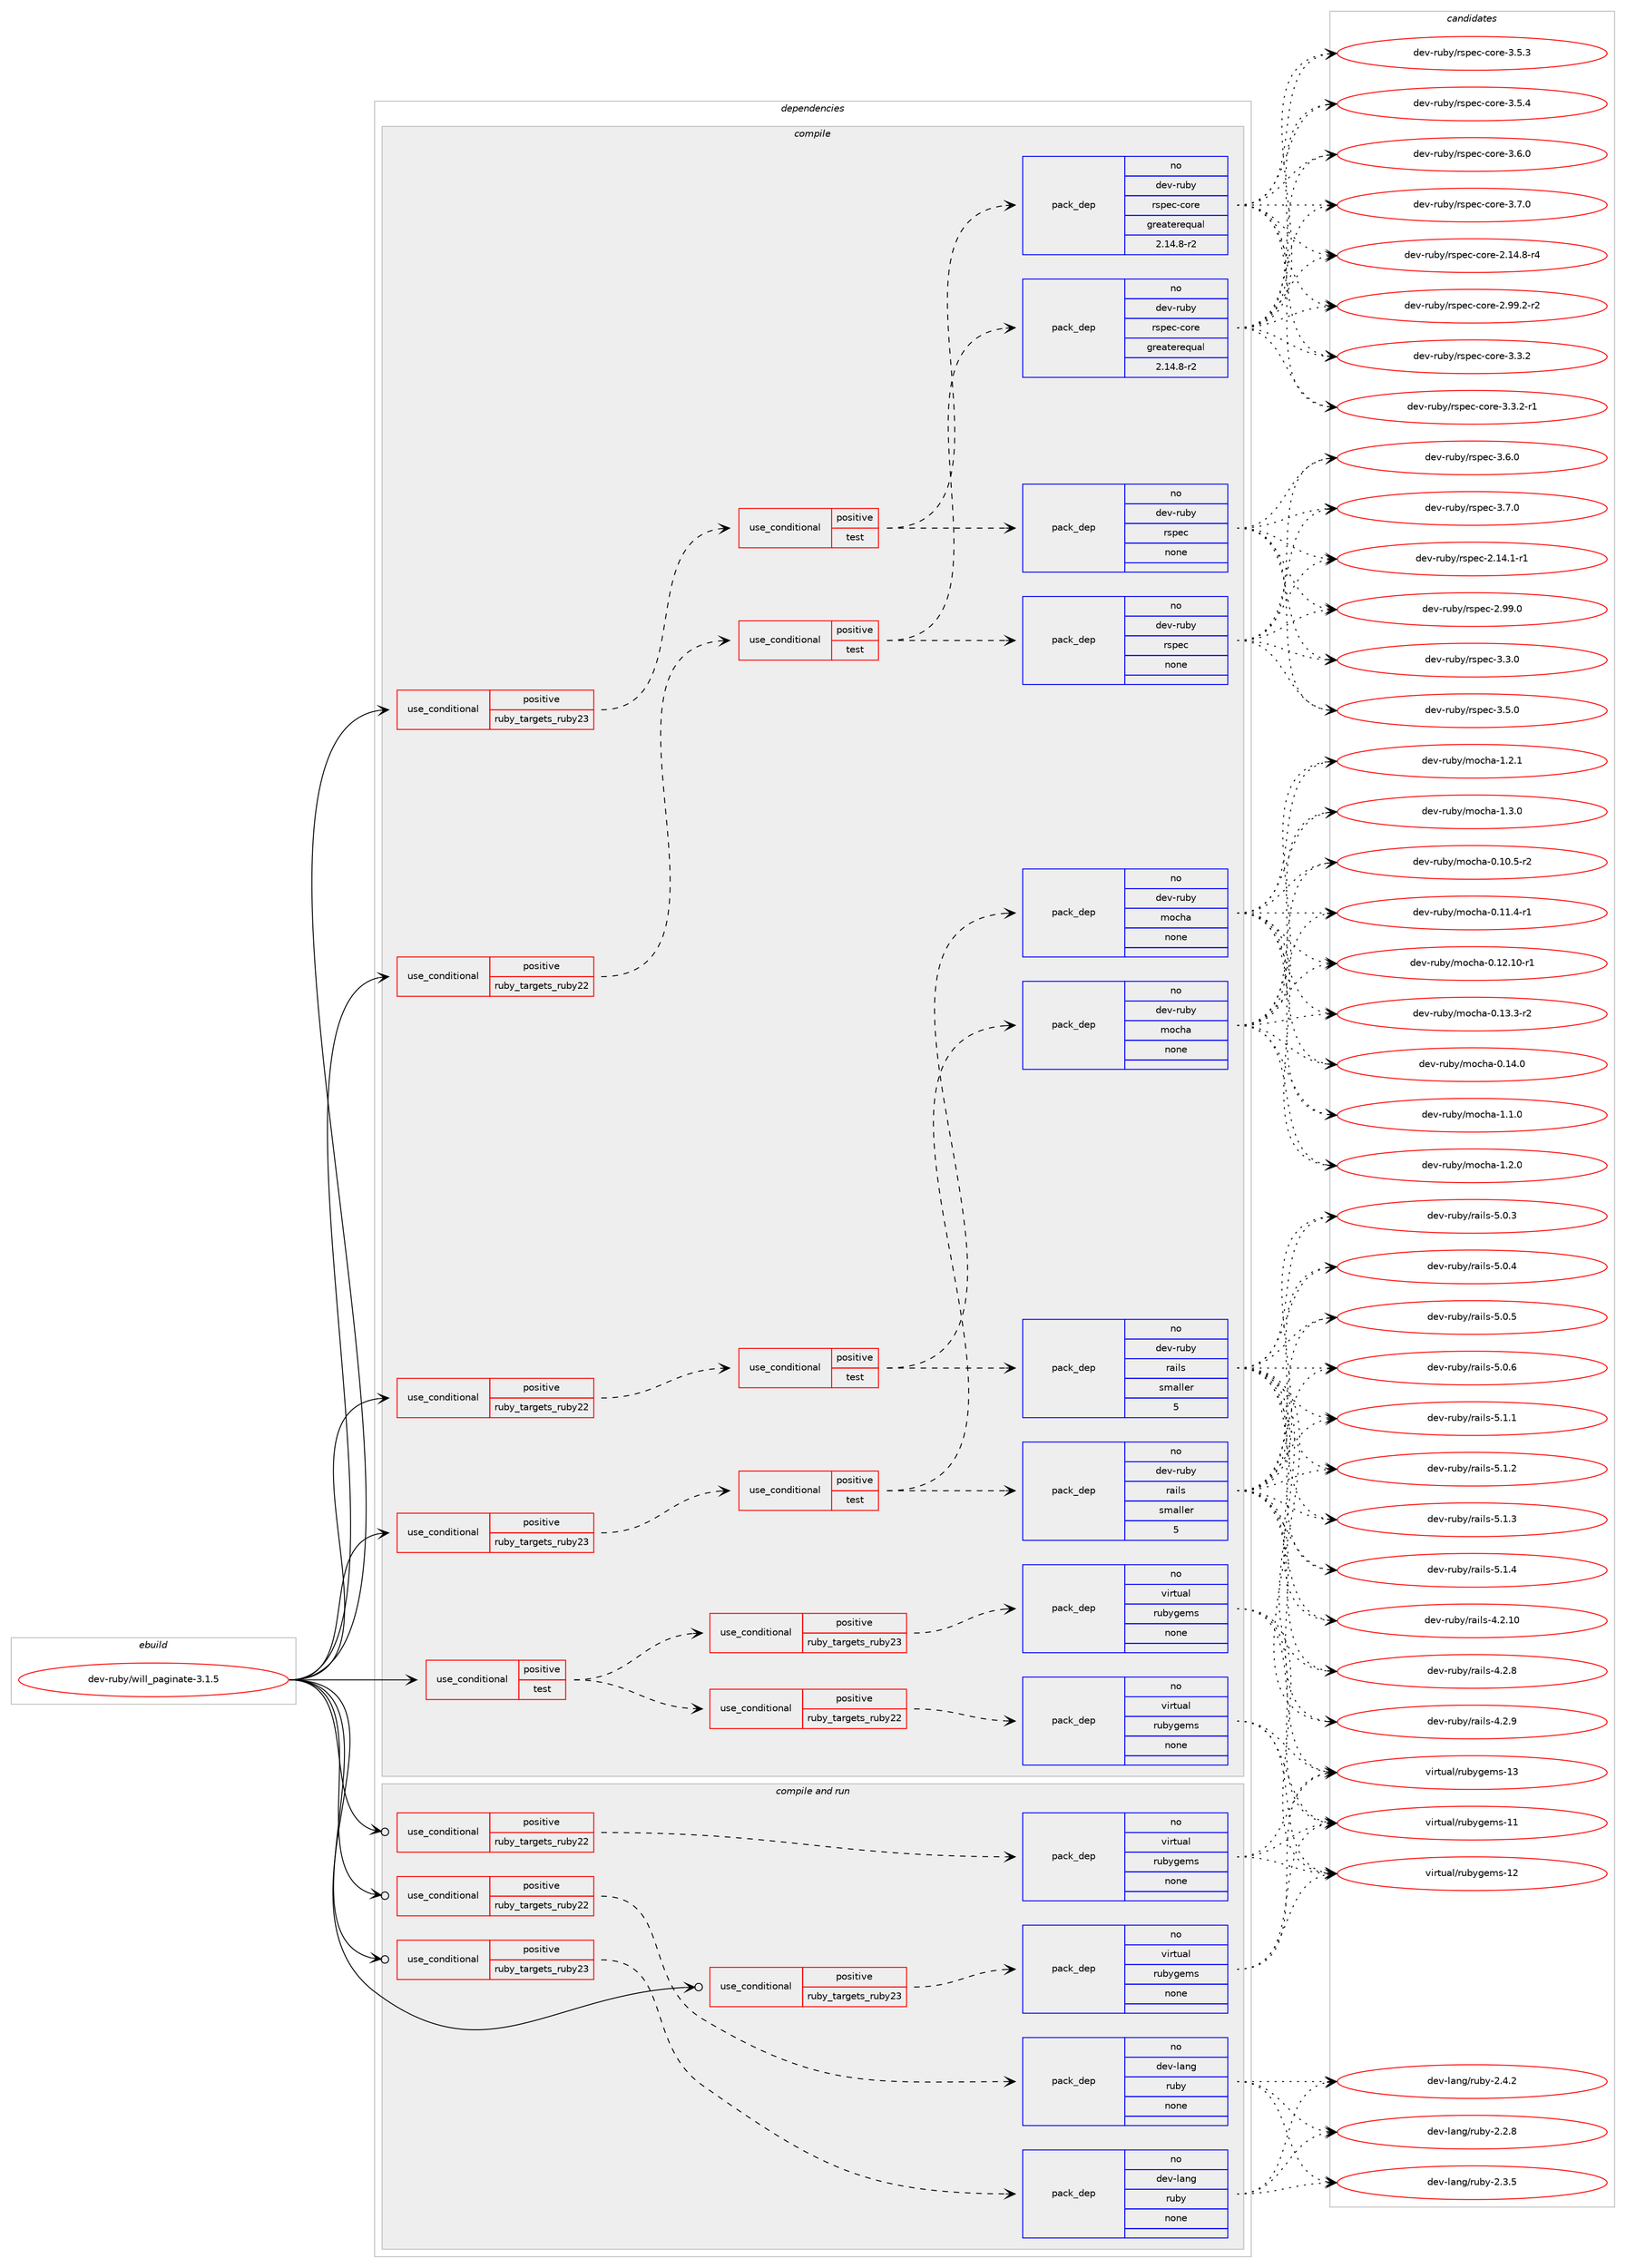 digraph prolog {

# *************
# Graph options
# *************

newrank=true;
concentrate=true;
compound=true;
graph [rankdir=LR,fontname=Helvetica,fontsize=10,ranksep=1.5];#, ranksep=2.5, nodesep=0.2];
edge  [arrowhead=vee];
node  [fontname=Helvetica,fontsize=10];

# **********
# The ebuild
# **********

subgraph cluster_leftcol {
color=gray;
rank=same;
label=<<i>ebuild</i>>;
id [label="dev-ruby/will_paginate-3.1.5", color=red, width=4, href="../dev-ruby/will_paginate-3.1.5.svg"];
}

# ****************
# The dependencies
# ****************

subgraph cluster_midcol {
color=gray;
label=<<i>dependencies</i>>;
subgraph cluster_compile {
fillcolor="#eeeeee";
style=filled;
label=<<i>compile</i>>;
subgraph cond76666 {
dependency278068 [label=<<TABLE BORDER="0" CELLBORDER="1" CELLSPACING="0" CELLPADDING="4"><TR><TD ROWSPAN="3" CELLPADDING="10">use_conditional</TD></TR><TR><TD>positive</TD></TR><TR><TD>ruby_targets_ruby22</TD></TR></TABLE>>, shape=none, color=red];
subgraph cond76667 {
dependency278069 [label=<<TABLE BORDER="0" CELLBORDER="1" CELLSPACING="0" CELLPADDING="4"><TR><TD ROWSPAN="3" CELLPADDING="10">use_conditional</TD></TR><TR><TD>positive</TD></TR><TR><TD>test</TD></TR></TABLE>>, shape=none, color=red];
subgraph pack197286 {
dependency278070 [label=<<TABLE BORDER="0" CELLBORDER="1" CELLSPACING="0" CELLPADDING="4" WIDTH="220"><TR><TD ROWSPAN="6" CELLPADDING="30">pack_dep</TD></TR><TR><TD WIDTH="110">no</TD></TR><TR><TD>dev-ruby</TD></TR><TR><TD>rails</TD></TR><TR><TD>smaller</TD></TR><TR><TD>5</TD></TR></TABLE>>, shape=none, color=blue];
}
dependency278069:e -> dependency278070:w [weight=20,style="dashed",arrowhead="vee"];
subgraph pack197287 {
dependency278071 [label=<<TABLE BORDER="0" CELLBORDER="1" CELLSPACING="0" CELLPADDING="4" WIDTH="220"><TR><TD ROWSPAN="6" CELLPADDING="30">pack_dep</TD></TR><TR><TD WIDTH="110">no</TD></TR><TR><TD>dev-ruby</TD></TR><TR><TD>mocha</TD></TR><TR><TD>none</TD></TR><TR><TD></TD></TR></TABLE>>, shape=none, color=blue];
}
dependency278069:e -> dependency278071:w [weight=20,style="dashed",arrowhead="vee"];
}
dependency278068:e -> dependency278069:w [weight=20,style="dashed",arrowhead="vee"];
}
id:e -> dependency278068:w [weight=20,style="solid",arrowhead="vee"];
subgraph cond76668 {
dependency278072 [label=<<TABLE BORDER="0" CELLBORDER="1" CELLSPACING="0" CELLPADDING="4"><TR><TD ROWSPAN="3" CELLPADDING="10">use_conditional</TD></TR><TR><TD>positive</TD></TR><TR><TD>ruby_targets_ruby22</TD></TR></TABLE>>, shape=none, color=red];
subgraph cond76669 {
dependency278073 [label=<<TABLE BORDER="0" CELLBORDER="1" CELLSPACING="0" CELLPADDING="4"><TR><TD ROWSPAN="3" CELLPADDING="10">use_conditional</TD></TR><TR><TD>positive</TD></TR><TR><TD>test</TD></TR></TABLE>>, shape=none, color=red];
subgraph pack197288 {
dependency278074 [label=<<TABLE BORDER="0" CELLBORDER="1" CELLSPACING="0" CELLPADDING="4" WIDTH="220"><TR><TD ROWSPAN="6" CELLPADDING="30">pack_dep</TD></TR><TR><TD WIDTH="110">no</TD></TR><TR><TD>dev-ruby</TD></TR><TR><TD>rspec</TD></TR><TR><TD>none</TD></TR><TR><TD></TD></TR></TABLE>>, shape=none, color=blue];
}
dependency278073:e -> dependency278074:w [weight=20,style="dashed",arrowhead="vee"];
subgraph pack197289 {
dependency278075 [label=<<TABLE BORDER="0" CELLBORDER="1" CELLSPACING="0" CELLPADDING="4" WIDTH="220"><TR><TD ROWSPAN="6" CELLPADDING="30">pack_dep</TD></TR><TR><TD WIDTH="110">no</TD></TR><TR><TD>dev-ruby</TD></TR><TR><TD>rspec-core</TD></TR><TR><TD>greaterequal</TD></TR><TR><TD>2.14.8-r2</TD></TR></TABLE>>, shape=none, color=blue];
}
dependency278073:e -> dependency278075:w [weight=20,style="dashed",arrowhead="vee"];
}
dependency278072:e -> dependency278073:w [weight=20,style="dashed",arrowhead="vee"];
}
id:e -> dependency278072:w [weight=20,style="solid",arrowhead="vee"];
subgraph cond76670 {
dependency278076 [label=<<TABLE BORDER="0" CELLBORDER="1" CELLSPACING="0" CELLPADDING="4"><TR><TD ROWSPAN="3" CELLPADDING="10">use_conditional</TD></TR><TR><TD>positive</TD></TR><TR><TD>ruby_targets_ruby23</TD></TR></TABLE>>, shape=none, color=red];
subgraph cond76671 {
dependency278077 [label=<<TABLE BORDER="0" CELLBORDER="1" CELLSPACING="0" CELLPADDING="4"><TR><TD ROWSPAN="3" CELLPADDING="10">use_conditional</TD></TR><TR><TD>positive</TD></TR><TR><TD>test</TD></TR></TABLE>>, shape=none, color=red];
subgraph pack197290 {
dependency278078 [label=<<TABLE BORDER="0" CELLBORDER="1" CELLSPACING="0" CELLPADDING="4" WIDTH="220"><TR><TD ROWSPAN="6" CELLPADDING="30">pack_dep</TD></TR><TR><TD WIDTH="110">no</TD></TR><TR><TD>dev-ruby</TD></TR><TR><TD>rails</TD></TR><TR><TD>smaller</TD></TR><TR><TD>5</TD></TR></TABLE>>, shape=none, color=blue];
}
dependency278077:e -> dependency278078:w [weight=20,style="dashed",arrowhead="vee"];
subgraph pack197291 {
dependency278079 [label=<<TABLE BORDER="0" CELLBORDER="1" CELLSPACING="0" CELLPADDING="4" WIDTH="220"><TR><TD ROWSPAN="6" CELLPADDING="30">pack_dep</TD></TR><TR><TD WIDTH="110">no</TD></TR><TR><TD>dev-ruby</TD></TR><TR><TD>mocha</TD></TR><TR><TD>none</TD></TR><TR><TD></TD></TR></TABLE>>, shape=none, color=blue];
}
dependency278077:e -> dependency278079:w [weight=20,style="dashed",arrowhead="vee"];
}
dependency278076:e -> dependency278077:w [weight=20,style="dashed",arrowhead="vee"];
}
id:e -> dependency278076:w [weight=20,style="solid",arrowhead="vee"];
subgraph cond76672 {
dependency278080 [label=<<TABLE BORDER="0" CELLBORDER="1" CELLSPACING="0" CELLPADDING="4"><TR><TD ROWSPAN="3" CELLPADDING="10">use_conditional</TD></TR><TR><TD>positive</TD></TR><TR><TD>ruby_targets_ruby23</TD></TR></TABLE>>, shape=none, color=red];
subgraph cond76673 {
dependency278081 [label=<<TABLE BORDER="0" CELLBORDER="1" CELLSPACING="0" CELLPADDING="4"><TR><TD ROWSPAN="3" CELLPADDING="10">use_conditional</TD></TR><TR><TD>positive</TD></TR><TR><TD>test</TD></TR></TABLE>>, shape=none, color=red];
subgraph pack197292 {
dependency278082 [label=<<TABLE BORDER="0" CELLBORDER="1" CELLSPACING="0" CELLPADDING="4" WIDTH="220"><TR><TD ROWSPAN="6" CELLPADDING="30">pack_dep</TD></TR><TR><TD WIDTH="110">no</TD></TR><TR><TD>dev-ruby</TD></TR><TR><TD>rspec</TD></TR><TR><TD>none</TD></TR><TR><TD></TD></TR></TABLE>>, shape=none, color=blue];
}
dependency278081:e -> dependency278082:w [weight=20,style="dashed",arrowhead="vee"];
subgraph pack197293 {
dependency278083 [label=<<TABLE BORDER="0" CELLBORDER="1" CELLSPACING="0" CELLPADDING="4" WIDTH="220"><TR><TD ROWSPAN="6" CELLPADDING="30">pack_dep</TD></TR><TR><TD WIDTH="110">no</TD></TR><TR><TD>dev-ruby</TD></TR><TR><TD>rspec-core</TD></TR><TR><TD>greaterequal</TD></TR><TR><TD>2.14.8-r2</TD></TR></TABLE>>, shape=none, color=blue];
}
dependency278081:e -> dependency278083:w [weight=20,style="dashed",arrowhead="vee"];
}
dependency278080:e -> dependency278081:w [weight=20,style="dashed",arrowhead="vee"];
}
id:e -> dependency278080:w [weight=20,style="solid",arrowhead="vee"];
subgraph cond76674 {
dependency278084 [label=<<TABLE BORDER="0" CELLBORDER="1" CELLSPACING="0" CELLPADDING="4"><TR><TD ROWSPAN="3" CELLPADDING="10">use_conditional</TD></TR><TR><TD>positive</TD></TR><TR><TD>test</TD></TR></TABLE>>, shape=none, color=red];
subgraph cond76675 {
dependency278085 [label=<<TABLE BORDER="0" CELLBORDER="1" CELLSPACING="0" CELLPADDING="4"><TR><TD ROWSPAN="3" CELLPADDING="10">use_conditional</TD></TR><TR><TD>positive</TD></TR><TR><TD>ruby_targets_ruby22</TD></TR></TABLE>>, shape=none, color=red];
subgraph pack197294 {
dependency278086 [label=<<TABLE BORDER="0" CELLBORDER="1" CELLSPACING="0" CELLPADDING="4" WIDTH="220"><TR><TD ROWSPAN="6" CELLPADDING="30">pack_dep</TD></TR><TR><TD WIDTH="110">no</TD></TR><TR><TD>virtual</TD></TR><TR><TD>rubygems</TD></TR><TR><TD>none</TD></TR><TR><TD></TD></TR></TABLE>>, shape=none, color=blue];
}
dependency278085:e -> dependency278086:w [weight=20,style="dashed",arrowhead="vee"];
}
dependency278084:e -> dependency278085:w [weight=20,style="dashed",arrowhead="vee"];
subgraph cond76676 {
dependency278087 [label=<<TABLE BORDER="0" CELLBORDER="1" CELLSPACING="0" CELLPADDING="4"><TR><TD ROWSPAN="3" CELLPADDING="10">use_conditional</TD></TR><TR><TD>positive</TD></TR><TR><TD>ruby_targets_ruby23</TD></TR></TABLE>>, shape=none, color=red];
subgraph pack197295 {
dependency278088 [label=<<TABLE BORDER="0" CELLBORDER="1" CELLSPACING="0" CELLPADDING="4" WIDTH="220"><TR><TD ROWSPAN="6" CELLPADDING="30">pack_dep</TD></TR><TR><TD WIDTH="110">no</TD></TR><TR><TD>virtual</TD></TR><TR><TD>rubygems</TD></TR><TR><TD>none</TD></TR><TR><TD></TD></TR></TABLE>>, shape=none, color=blue];
}
dependency278087:e -> dependency278088:w [weight=20,style="dashed",arrowhead="vee"];
}
dependency278084:e -> dependency278087:w [weight=20,style="dashed",arrowhead="vee"];
}
id:e -> dependency278084:w [weight=20,style="solid",arrowhead="vee"];
}
subgraph cluster_compileandrun {
fillcolor="#eeeeee";
style=filled;
label=<<i>compile and run</i>>;
subgraph cond76677 {
dependency278089 [label=<<TABLE BORDER="0" CELLBORDER="1" CELLSPACING="0" CELLPADDING="4"><TR><TD ROWSPAN="3" CELLPADDING="10">use_conditional</TD></TR><TR><TD>positive</TD></TR><TR><TD>ruby_targets_ruby22</TD></TR></TABLE>>, shape=none, color=red];
subgraph pack197296 {
dependency278090 [label=<<TABLE BORDER="0" CELLBORDER="1" CELLSPACING="0" CELLPADDING="4" WIDTH="220"><TR><TD ROWSPAN="6" CELLPADDING="30">pack_dep</TD></TR><TR><TD WIDTH="110">no</TD></TR><TR><TD>dev-lang</TD></TR><TR><TD>ruby</TD></TR><TR><TD>none</TD></TR><TR><TD></TD></TR></TABLE>>, shape=none, color=blue];
}
dependency278089:e -> dependency278090:w [weight=20,style="dashed",arrowhead="vee"];
}
id:e -> dependency278089:w [weight=20,style="solid",arrowhead="odotvee"];
subgraph cond76678 {
dependency278091 [label=<<TABLE BORDER="0" CELLBORDER="1" CELLSPACING="0" CELLPADDING="4"><TR><TD ROWSPAN="3" CELLPADDING="10">use_conditional</TD></TR><TR><TD>positive</TD></TR><TR><TD>ruby_targets_ruby22</TD></TR></TABLE>>, shape=none, color=red];
subgraph pack197297 {
dependency278092 [label=<<TABLE BORDER="0" CELLBORDER="1" CELLSPACING="0" CELLPADDING="4" WIDTH="220"><TR><TD ROWSPAN="6" CELLPADDING="30">pack_dep</TD></TR><TR><TD WIDTH="110">no</TD></TR><TR><TD>virtual</TD></TR><TR><TD>rubygems</TD></TR><TR><TD>none</TD></TR><TR><TD></TD></TR></TABLE>>, shape=none, color=blue];
}
dependency278091:e -> dependency278092:w [weight=20,style="dashed",arrowhead="vee"];
}
id:e -> dependency278091:w [weight=20,style="solid",arrowhead="odotvee"];
subgraph cond76679 {
dependency278093 [label=<<TABLE BORDER="0" CELLBORDER="1" CELLSPACING="0" CELLPADDING="4"><TR><TD ROWSPAN="3" CELLPADDING="10">use_conditional</TD></TR><TR><TD>positive</TD></TR><TR><TD>ruby_targets_ruby23</TD></TR></TABLE>>, shape=none, color=red];
subgraph pack197298 {
dependency278094 [label=<<TABLE BORDER="0" CELLBORDER="1" CELLSPACING="0" CELLPADDING="4" WIDTH="220"><TR><TD ROWSPAN="6" CELLPADDING="30">pack_dep</TD></TR><TR><TD WIDTH="110">no</TD></TR><TR><TD>dev-lang</TD></TR><TR><TD>ruby</TD></TR><TR><TD>none</TD></TR><TR><TD></TD></TR></TABLE>>, shape=none, color=blue];
}
dependency278093:e -> dependency278094:w [weight=20,style="dashed",arrowhead="vee"];
}
id:e -> dependency278093:w [weight=20,style="solid",arrowhead="odotvee"];
subgraph cond76680 {
dependency278095 [label=<<TABLE BORDER="0" CELLBORDER="1" CELLSPACING="0" CELLPADDING="4"><TR><TD ROWSPAN="3" CELLPADDING="10">use_conditional</TD></TR><TR><TD>positive</TD></TR><TR><TD>ruby_targets_ruby23</TD></TR></TABLE>>, shape=none, color=red];
subgraph pack197299 {
dependency278096 [label=<<TABLE BORDER="0" CELLBORDER="1" CELLSPACING="0" CELLPADDING="4" WIDTH="220"><TR><TD ROWSPAN="6" CELLPADDING="30">pack_dep</TD></TR><TR><TD WIDTH="110">no</TD></TR><TR><TD>virtual</TD></TR><TR><TD>rubygems</TD></TR><TR><TD>none</TD></TR><TR><TD></TD></TR></TABLE>>, shape=none, color=blue];
}
dependency278095:e -> dependency278096:w [weight=20,style="dashed",arrowhead="vee"];
}
id:e -> dependency278095:w [weight=20,style="solid",arrowhead="odotvee"];
}
subgraph cluster_run {
fillcolor="#eeeeee";
style=filled;
label=<<i>run</i>>;
}
}

# **************
# The candidates
# **************

subgraph cluster_choices {
rank=same;
color=gray;
label=<<i>candidates</i>>;

subgraph choice197286 {
color=black;
nodesep=1;
choice1001011184511411798121471149710510811545524650464948 [label="dev-ruby/rails-4.2.10", color=red, width=4,href="../dev-ruby/rails-4.2.10.svg"];
choice10010111845114117981214711497105108115455246504656 [label="dev-ruby/rails-4.2.8", color=red, width=4,href="../dev-ruby/rails-4.2.8.svg"];
choice10010111845114117981214711497105108115455246504657 [label="dev-ruby/rails-4.2.9", color=red, width=4,href="../dev-ruby/rails-4.2.9.svg"];
choice10010111845114117981214711497105108115455346484651 [label="dev-ruby/rails-5.0.3", color=red, width=4,href="../dev-ruby/rails-5.0.3.svg"];
choice10010111845114117981214711497105108115455346484652 [label="dev-ruby/rails-5.0.4", color=red, width=4,href="../dev-ruby/rails-5.0.4.svg"];
choice10010111845114117981214711497105108115455346484653 [label="dev-ruby/rails-5.0.5", color=red, width=4,href="../dev-ruby/rails-5.0.5.svg"];
choice10010111845114117981214711497105108115455346484654 [label="dev-ruby/rails-5.0.6", color=red, width=4,href="../dev-ruby/rails-5.0.6.svg"];
choice10010111845114117981214711497105108115455346494649 [label="dev-ruby/rails-5.1.1", color=red, width=4,href="../dev-ruby/rails-5.1.1.svg"];
choice10010111845114117981214711497105108115455346494650 [label="dev-ruby/rails-5.1.2", color=red, width=4,href="../dev-ruby/rails-5.1.2.svg"];
choice10010111845114117981214711497105108115455346494651 [label="dev-ruby/rails-5.1.3", color=red, width=4,href="../dev-ruby/rails-5.1.3.svg"];
choice10010111845114117981214711497105108115455346494652 [label="dev-ruby/rails-5.1.4", color=red, width=4,href="../dev-ruby/rails-5.1.4.svg"];
dependency278070:e -> choice1001011184511411798121471149710510811545524650464948:w [style=dotted,weight="100"];
dependency278070:e -> choice10010111845114117981214711497105108115455246504656:w [style=dotted,weight="100"];
dependency278070:e -> choice10010111845114117981214711497105108115455246504657:w [style=dotted,weight="100"];
dependency278070:e -> choice10010111845114117981214711497105108115455346484651:w [style=dotted,weight="100"];
dependency278070:e -> choice10010111845114117981214711497105108115455346484652:w [style=dotted,weight="100"];
dependency278070:e -> choice10010111845114117981214711497105108115455346484653:w [style=dotted,weight="100"];
dependency278070:e -> choice10010111845114117981214711497105108115455346484654:w [style=dotted,weight="100"];
dependency278070:e -> choice10010111845114117981214711497105108115455346494649:w [style=dotted,weight="100"];
dependency278070:e -> choice10010111845114117981214711497105108115455346494650:w [style=dotted,weight="100"];
dependency278070:e -> choice10010111845114117981214711497105108115455346494651:w [style=dotted,weight="100"];
dependency278070:e -> choice10010111845114117981214711497105108115455346494652:w [style=dotted,weight="100"];
}
subgraph choice197287 {
color=black;
nodesep=1;
choice1001011184511411798121471091119910497454846494846534511450 [label="dev-ruby/mocha-0.10.5-r2", color=red, width=4,href="../dev-ruby/mocha-0.10.5-r2.svg"];
choice1001011184511411798121471091119910497454846494946524511449 [label="dev-ruby/mocha-0.11.4-r1", color=red, width=4,href="../dev-ruby/mocha-0.11.4-r1.svg"];
choice100101118451141179812147109111991049745484649504649484511449 [label="dev-ruby/mocha-0.12.10-r1", color=red, width=4,href="../dev-ruby/mocha-0.12.10-r1.svg"];
choice1001011184511411798121471091119910497454846495146514511450 [label="dev-ruby/mocha-0.13.3-r2", color=red, width=4,href="../dev-ruby/mocha-0.13.3-r2.svg"];
choice100101118451141179812147109111991049745484649524648 [label="dev-ruby/mocha-0.14.0", color=red, width=4,href="../dev-ruby/mocha-0.14.0.svg"];
choice1001011184511411798121471091119910497454946494648 [label="dev-ruby/mocha-1.1.0", color=red, width=4,href="../dev-ruby/mocha-1.1.0.svg"];
choice1001011184511411798121471091119910497454946504648 [label="dev-ruby/mocha-1.2.0", color=red, width=4,href="../dev-ruby/mocha-1.2.0.svg"];
choice1001011184511411798121471091119910497454946504649 [label="dev-ruby/mocha-1.2.1", color=red, width=4,href="../dev-ruby/mocha-1.2.1.svg"];
choice1001011184511411798121471091119910497454946514648 [label="dev-ruby/mocha-1.3.0", color=red, width=4,href="../dev-ruby/mocha-1.3.0.svg"];
dependency278071:e -> choice1001011184511411798121471091119910497454846494846534511450:w [style=dotted,weight="100"];
dependency278071:e -> choice1001011184511411798121471091119910497454846494946524511449:w [style=dotted,weight="100"];
dependency278071:e -> choice100101118451141179812147109111991049745484649504649484511449:w [style=dotted,weight="100"];
dependency278071:e -> choice1001011184511411798121471091119910497454846495146514511450:w [style=dotted,weight="100"];
dependency278071:e -> choice100101118451141179812147109111991049745484649524648:w [style=dotted,weight="100"];
dependency278071:e -> choice1001011184511411798121471091119910497454946494648:w [style=dotted,weight="100"];
dependency278071:e -> choice1001011184511411798121471091119910497454946504648:w [style=dotted,weight="100"];
dependency278071:e -> choice1001011184511411798121471091119910497454946504649:w [style=dotted,weight="100"];
dependency278071:e -> choice1001011184511411798121471091119910497454946514648:w [style=dotted,weight="100"];
}
subgraph choice197288 {
color=black;
nodesep=1;
choice10010111845114117981214711411511210199455046495246494511449 [label="dev-ruby/rspec-2.14.1-r1", color=red, width=4,href="../dev-ruby/rspec-2.14.1-r1.svg"];
choice1001011184511411798121471141151121019945504657574648 [label="dev-ruby/rspec-2.99.0", color=red, width=4,href="../dev-ruby/rspec-2.99.0.svg"];
choice10010111845114117981214711411511210199455146514648 [label="dev-ruby/rspec-3.3.0", color=red, width=4,href="../dev-ruby/rspec-3.3.0.svg"];
choice10010111845114117981214711411511210199455146534648 [label="dev-ruby/rspec-3.5.0", color=red, width=4,href="../dev-ruby/rspec-3.5.0.svg"];
choice10010111845114117981214711411511210199455146544648 [label="dev-ruby/rspec-3.6.0", color=red, width=4,href="../dev-ruby/rspec-3.6.0.svg"];
choice10010111845114117981214711411511210199455146554648 [label="dev-ruby/rspec-3.7.0", color=red, width=4,href="../dev-ruby/rspec-3.7.0.svg"];
dependency278074:e -> choice10010111845114117981214711411511210199455046495246494511449:w [style=dotted,weight="100"];
dependency278074:e -> choice1001011184511411798121471141151121019945504657574648:w [style=dotted,weight="100"];
dependency278074:e -> choice10010111845114117981214711411511210199455146514648:w [style=dotted,weight="100"];
dependency278074:e -> choice10010111845114117981214711411511210199455146534648:w [style=dotted,weight="100"];
dependency278074:e -> choice10010111845114117981214711411511210199455146544648:w [style=dotted,weight="100"];
dependency278074:e -> choice10010111845114117981214711411511210199455146554648:w [style=dotted,weight="100"];
}
subgraph choice197289 {
color=black;
nodesep=1;
choice100101118451141179812147114115112101994599111114101455046495246564511452 [label="dev-ruby/rspec-core-2.14.8-r4", color=red, width=4,href="../dev-ruby/rspec-core-2.14.8-r4.svg"];
choice100101118451141179812147114115112101994599111114101455046575746504511450 [label="dev-ruby/rspec-core-2.99.2-r2", color=red, width=4,href="../dev-ruby/rspec-core-2.99.2-r2.svg"];
choice100101118451141179812147114115112101994599111114101455146514650 [label="dev-ruby/rspec-core-3.3.2", color=red, width=4,href="../dev-ruby/rspec-core-3.3.2.svg"];
choice1001011184511411798121471141151121019945991111141014551465146504511449 [label="dev-ruby/rspec-core-3.3.2-r1", color=red, width=4,href="../dev-ruby/rspec-core-3.3.2-r1.svg"];
choice100101118451141179812147114115112101994599111114101455146534651 [label="dev-ruby/rspec-core-3.5.3", color=red, width=4,href="../dev-ruby/rspec-core-3.5.3.svg"];
choice100101118451141179812147114115112101994599111114101455146534652 [label="dev-ruby/rspec-core-3.5.4", color=red, width=4,href="../dev-ruby/rspec-core-3.5.4.svg"];
choice100101118451141179812147114115112101994599111114101455146544648 [label="dev-ruby/rspec-core-3.6.0", color=red, width=4,href="../dev-ruby/rspec-core-3.6.0.svg"];
choice100101118451141179812147114115112101994599111114101455146554648 [label="dev-ruby/rspec-core-3.7.0", color=red, width=4,href="../dev-ruby/rspec-core-3.7.0.svg"];
dependency278075:e -> choice100101118451141179812147114115112101994599111114101455046495246564511452:w [style=dotted,weight="100"];
dependency278075:e -> choice100101118451141179812147114115112101994599111114101455046575746504511450:w [style=dotted,weight="100"];
dependency278075:e -> choice100101118451141179812147114115112101994599111114101455146514650:w [style=dotted,weight="100"];
dependency278075:e -> choice1001011184511411798121471141151121019945991111141014551465146504511449:w [style=dotted,weight="100"];
dependency278075:e -> choice100101118451141179812147114115112101994599111114101455146534651:w [style=dotted,weight="100"];
dependency278075:e -> choice100101118451141179812147114115112101994599111114101455146534652:w [style=dotted,weight="100"];
dependency278075:e -> choice100101118451141179812147114115112101994599111114101455146544648:w [style=dotted,weight="100"];
dependency278075:e -> choice100101118451141179812147114115112101994599111114101455146554648:w [style=dotted,weight="100"];
}
subgraph choice197290 {
color=black;
nodesep=1;
choice1001011184511411798121471149710510811545524650464948 [label="dev-ruby/rails-4.2.10", color=red, width=4,href="../dev-ruby/rails-4.2.10.svg"];
choice10010111845114117981214711497105108115455246504656 [label="dev-ruby/rails-4.2.8", color=red, width=4,href="../dev-ruby/rails-4.2.8.svg"];
choice10010111845114117981214711497105108115455246504657 [label="dev-ruby/rails-4.2.9", color=red, width=4,href="../dev-ruby/rails-4.2.9.svg"];
choice10010111845114117981214711497105108115455346484651 [label="dev-ruby/rails-5.0.3", color=red, width=4,href="../dev-ruby/rails-5.0.3.svg"];
choice10010111845114117981214711497105108115455346484652 [label="dev-ruby/rails-5.0.4", color=red, width=4,href="../dev-ruby/rails-5.0.4.svg"];
choice10010111845114117981214711497105108115455346484653 [label="dev-ruby/rails-5.0.5", color=red, width=4,href="../dev-ruby/rails-5.0.5.svg"];
choice10010111845114117981214711497105108115455346484654 [label="dev-ruby/rails-5.0.6", color=red, width=4,href="../dev-ruby/rails-5.0.6.svg"];
choice10010111845114117981214711497105108115455346494649 [label="dev-ruby/rails-5.1.1", color=red, width=4,href="../dev-ruby/rails-5.1.1.svg"];
choice10010111845114117981214711497105108115455346494650 [label="dev-ruby/rails-5.1.2", color=red, width=4,href="../dev-ruby/rails-5.1.2.svg"];
choice10010111845114117981214711497105108115455346494651 [label="dev-ruby/rails-5.1.3", color=red, width=4,href="../dev-ruby/rails-5.1.3.svg"];
choice10010111845114117981214711497105108115455346494652 [label="dev-ruby/rails-5.1.4", color=red, width=4,href="../dev-ruby/rails-5.1.4.svg"];
dependency278078:e -> choice1001011184511411798121471149710510811545524650464948:w [style=dotted,weight="100"];
dependency278078:e -> choice10010111845114117981214711497105108115455246504656:w [style=dotted,weight="100"];
dependency278078:e -> choice10010111845114117981214711497105108115455246504657:w [style=dotted,weight="100"];
dependency278078:e -> choice10010111845114117981214711497105108115455346484651:w [style=dotted,weight="100"];
dependency278078:e -> choice10010111845114117981214711497105108115455346484652:w [style=dotted,weight="100"];
dependency278078:e -> choice10010111845114117981214711497105108115455346484653:w [style=dotted,weight="100"];
dependency278078:e -> choice10010111845114117981214711497105108115455346484654:w [style=dotted,weight="100"];
dependency278078:e -> choice10010111845114117981214711497105108115455346494649:w [style=dotted,weight="100"];
dependency278078:e -> choice10010111845114117981214711497105108115455346494650:w [style=dotted,weight="100"];
dependency278078:e -> choice10010111845114117981214711497105108115455346494651:w [style=dotted,weight="100"];
dependency278078:e -> choice10010111845114117981214711497105108115455346494652:w [style=dotted,weight="100"];
}
subgraph choice197291 {
color=black;
nodesep=1;
choice1001011184511411798121471091119910497454846494846534511450 [label="dev-ruby/mocha-0.10.5-r2", color=red, width=4,href="../dev-ruby/mocha-0.10.5-r2.svg"];
choice1001011184511411798121471091119910497454846494946524511449 [label="dev-ruby/mocha-0.11.4-r1", color=red, width=4,href="../dev-ruby/mocha-0.11.4-r1.svg"];
choice100101118451141179812147109111991049745484649504649484511449 [label="dev-ruby/mocha-0.12.10-r1", color=red, width=4,href="../dev-ruby/mocha-0.12.10-r1.svg"];
choice1001011184511411798121471091119910497454846495146514511450 [label="dev-ruby/mocha-0.13.3-r2", color=red, width=4,href="../dev-ruby/mocha-0.13.3-r2.svg"];
choice100101118451141179812147109111991049745484649524648 [label="dev-ruby/mocha-0.14.0", color=red, width=4,href="../dev-ruby/mocha-0.14.0.svg"];
choice1001011184511411798121471091119910497454946494648 [label="dev-ruby/mocha-1.1.0", color=red, width=4,href="../dev-ruby/mocha-1.1.0.svg"];
choice1001011184511411798121471091119910497454946504648 [label="dev-ruby/mocha-1.2.0", color=red, width=4,href="../dev-ruby/mocha-1.2.0.svg"];
choice1001011184511411798121471091119910497454946504649 [label="dev-ruby/mocha-1.2.1", color=red, width=4,href="../dev-ruby/mocha-1.2.1.svg"];
choice1001011184511411798121471091119910497454946514648 [label="dev-ruby/mocha-1.3.0", color=red, width=4,href="../dev-ruby/mocha-1.3.0.svg"];
dependency278079:e -> choice1001011184511411798121471091119910497454846494846534511450:w [style=dotted,weight="100"];
dependency278079:e -> choice1001011184511411798121471091119910497454846494946524511449:w [style=dotted,weight="100"];
dependency278079:e -> choice100101118451141179812147109111991049745484649504649484511449:w [style=dotted,weight="100"];
dependency278079:e -> choice1001011184511411798121471091119910497454846495146514511450:w [style=dotted,weight="100"];
dependency278079:e -> choice100101118451141179812147109111991049745484649524648:w [style=dotted,weight="100"];
dependency278079:e -> choice1001011184511411798121471091119910497454946494648:w [style=dotted,weight="100"];
dependency278079:e -> choice1001011184511411798121471091119910497454946504648:w [style=dotted,weight="100"];
dependency278079:e -> choice1001011184511411798121471091119910497454946504649:w [style=dotted,weight="100"];
dependency278079:e -> choice1001011184511411798121471091119910497454946514648:w [style=dotted,weight="100"];
}
subgraph choice197292 {
color=black;
nodesep=1;
choice10010111845114117981214711411511210199455046495246494511449 [label="dev-ruby/rspec-2.14.1-r1", color=red, width=4,href="../dev-ruby/rspec-2.14.1-r1.svg"];
choice1001011184511411798121471141151121019945504657574648 [label="dev-ruby/rspec-2.99.0", color=red, width=4,href="../dev-ruby/rspec-2.99.0.svg"];
choice10010111845114117981214711411511210199455146514648 [label="dev-ruby/rspec-3.3.0", color=red, width=4,href="../dev-ruby/rspec-3.3.0.svg"];
choice10010111845114117981214711411511210199455146534648 [label="dev-ruby/rspec-3.5.0", color=red, width=4,href="../dev-ruby/rspec-3.5.0.svg"];
choice10010111845114117981214711411511210199455146544648 [label="dev-ruby/rspec-3.6.0", color=red, width=4,href="../dev-ruby/rspec-3.6.0.svg"];
choice10010111845114117981214711411511210199455146554648 [label="dev-ruby/rspec-3.7.0", color=red, width=4,href="../dev-ruby/rspec-3.7.0.svg"];
dependency278082:e -> choice10010111845114117981214711411511210199455046495246494511449:w [style=dotted,weight="100"];
dependency278082:e -> choice1001011184511411798121471141151121019945504657574648:w [style=dotted,weight="100"];
dependency278082:e -> choice10010111845114117981214711411511210199455146514648:w [style=dotted,weight="100"];
dependency278082:e -> choice10010111845114117981214711411511210199455146534648:w [style=dotted,weight="100"];
dependency278082:e -> choice10010111845114117981214711411511210199455146544648:w [style=dotted,weight="100"];
dependency278082:e -> choice10010111845114117981214711411511210199455146554648:w [style=dotted,weight="100"];
}
subgraph choice197293 {
color=black;
nodesep=1;
choice100101118451141179812147114115112101994599111114101455046495246564511452 [label="dev-ruby/rspec-core-2.14.8-r4", color=red, width=4,href="../dev-ruby/rspec-core-2.14.8-r4.svg"];
choice100101118451141179812147114115112101994599111114101455046575746504511450 [label="dev-ruby/rspec-core-2.99.2-r2", color=red, width=4,href="../dev-ruby/rspec-core-2.99.2-r2.svg"];
choice100101118451141179812147114115112101994599111114101455146514650 [label="dev-ruby/rspec-core-3.3.2", color=red, width=4,href="../dev-ruby/rspec-core-3.3.2.svg"];
choice1001011184511411798121471141151121019945991111141014551465146504511449 [label="dev-ruby/rspec-core-3.3.2-r1", color=red, width=4,href="../dev-ruby/rspec-core-3.3.2-r1.svg"];
choice100101118451141179812147114115112101994599111114101455146534651 [label="dev-ruby/rspec-core-3.5.3", color=red, width=4,href="../dev-ruby/rspec-core-3.5.3.svg"];
choice100101118451141179812147114115112101994599111114101455146534652 [label="dev-ruby/rspec-core-3.5.4", color=red, width=4,href="../dev-ruby/rspec-core-3.5.4.svg"];
choice100101118451141179812147114115112101994599111114101455146544648 [label="dev-ruby/rspec-core-3.6.0", color=red, width=4,href="../dev-ruby/rspec-core-3.6.0.svg"];
choice100101118451141179812147114115112101994599111114101455146554648 [label="dev-ruby/rspec-core-3.7.0", color=red, width=4,href="../dev-ruby/rspec-core-3.7.0.svg"];
dependency278083:e -> choice100101118451141179812147114115112101994599111114101455046495246564511452:w [style=dotted,weight="100"];
dependency278083:e -> choice100101118451141179812147114115112101994599111114101455046575746504511450:w [style=dotted,weight="100"];
dependency278083:e -> choice100101118451141179812147114115112101994599111114101455146514650:w [style=dotted,weight="100"];
dependency278083:e -> choice1001011184511411798121471141151121019945991111141014551465146504511449:w [style=dotted,weight="100"];
dependency278083:e -> choice100101118451141179812147114115112101994599111114101455146534651:w [style=dotted,weight="100"];
dependency278083:e -> choice100101118451141179812147114115112101994599111114101455146534652:w [style=dotted,weight="100"];
dependency278083:e -> choice100101118451141179812147114115112101994599111114101455146544648:w [style=dotted,weight="100"];
dependency278083:e -> choice100101118451141179812147114115112101994599111114101455146554648:w [style=dotted,weight="100"];
}
subgraph choice197294 {
color=black;
nodesep=1;
choice118105114116117971084711411798121103101109115454949 [label="virtual/rubygems-11", color=red, width=4,href="../virtual/rubygems-11.svg"];
choice118105114116117971084711411798121103101109115454950 [label="virtual/rubygems-12", color=red, width=4,href="../virtual/rubygems-12.svg"];
choice118105114116117971084711411798121103101109115454951 [label="virtual/rubygems-13", color=red, width=4,href="../virtual/rubygems-13.svg"];
dependency278086:e -> choice118105114116117971084711411798121103101109115454949:w [style=dotted,weight="100"];
dependency278086:e -> choice118105114116117971084711411798121103101109115454950:w [style=dotted,weight="100"];
dependency278086:e -> choice118105114116117971084711411798121103101109115454951:w [style=dotted,weight="100"];
}
subgraph choice197295 {
color=black;
nodesep=1;
choice118105114116117971084711411798121103101109115454949 [label="virtual/rubygems-11", color=red, width=4,href="../virtual/rubygems-11.svg"];
choice118105114116117971084711411798121103101109115454950 [label="virtual/rubygems-12", color=red, width=4,href="../virtual/rubygems-12.svg"];
choice118105114116117971084711411798121103101109115454951 [label="virtual/rubygems-13", color=red, width=4,href="../virtual/rubygems-13.svg"];
dependency278088:e -> choice118105114116117971084711411798121103101109115454949:w [style=dotted,weight="100"];
dependency278088:e -> choice118105114116117971084711411798121103101109115454950:w [style=dotted,weight="100"];
dependency278088:e -> choice118105114116117971084711411798121103101109115454951:w [style=dotted,weight="100"];
}
subgraph choice197296 {
color=black;
nodesep=1;
choice10010111845108971101034711411798121455046504656 [label="dev-lang/ruby-2.2.8", color=red, width=4,href="../dev-lang/ruby-2.2.8.svg"];
choice10010111845108971101034711411798121455046514653 [label="dev-lang/ruby-2.3.5", color=red, width=4,href="../dev-lang/ruby-2.3.5.svg"];
choice10010111845108971101034711411798121455046524650 [label="dev-lang/ruby-2.4.2", color=red, width=4,href="../dev-lang/ruby-2.4.2.svg"];
dependency278090:e -> choice10010111845108971101034711411798121455046504656:w [style=dotted,weight="100"];
dependency278090:e -> choice10010111845108971101034711411798121455046514653:w [style=dotted,weight="100"];
dependency278090:e -> choice10010111845108971101034711411798121455046524650:w [style=dotted,weight="100"];
}
subgraph choice197297 {
color=black;
nodesep=1;
choice118105114116117971084711411798121103101109115454949 [label="virtual/rubygems-11", color=red, width=4,href="../virtual/rubygems-11.svg"];
choice118105114116117971084711411798121103101109115454950 [label="virtual/rubygems-12", color=red, width=4,href="../virtual/rubygems-12.svg"];
choice118105114116117971084711411798121103101109115454951 [label="virtual/rubygems-13", color=red, width=4,href="../virtual/rubygems-13.svg"];
dependency278092:e -> choice118105114116117971084711411798121103101109115454949:w [style=dotted,weight="100"];
dependency278092:e -> choice118105114116117971084711411798121103101109115454950:w [style=dotted,weight="100"];
dependency278092:e -> choice118105114116117971084711411798121103101109115454951:w [style=dotted,weight="100"];
}
subgraph choice197298 {
color=black;
nodesep=1;
choice10010111845108971101034711411798121455046504656 [label="dev-lang/ruby-2.2.8", color=red, width=4,href="../dev-lang/ruby-2.2.8.svg"];
choice10010111845108971101034711411798121455046514653 [label="dev-lang/ruby-2.3.5", color=red, width=4,href="../dev-lang/ruby-2.3.5.svg"];
choice10010111845108971101034711411798121455046524650 [label="dev-lang/ruby-2.4.2", color=red, width=4,href="../dev-lang/ruby-2.4.2.svg"];
dependency278094:e -> choice10010111845108971101034711411798121455046504656:w [style=dotted,weight="100"];
dependency278094:e -> choice10010111845108971101034711411798121455046514653:w [style=dotted,weight="100"];
dependency278094:e -> choice10010111845108971101034711411798121455046524650:w [style=dotted,weight="100"];
}
subgraph choice197299 {
color=black;
nodesep=1;
choice118105114116117971084711411798121103101109115454949 [label="virtual/rubygems-11", color=red, width=4,href="../virtual/rubygems-11.svg"];
choice118105114116117971084711411798121103101109115454950 [label="virtual/rubygems-12", color=red, width=4,href="../virtual/rubygems-12.svg"];
choice118105114116117971084711411798121103101109115454951 [label="virtual/rubygems-13", color=red, width=4,href="../virtual/rubygems-13.svg"];
dependency278096:e -> choice118105114116117971084711411798121103101109115454949:w [style=dotted,weight="100"];
dependency278096:e -> choice118105114116117971084711411798121103101109115454950:w [style=dotted,weight="100"];
dependency278096:e -> choice118105114116117971084711411798121103101109115454951:w [style=dotted,weight="100"];
}
}

}
